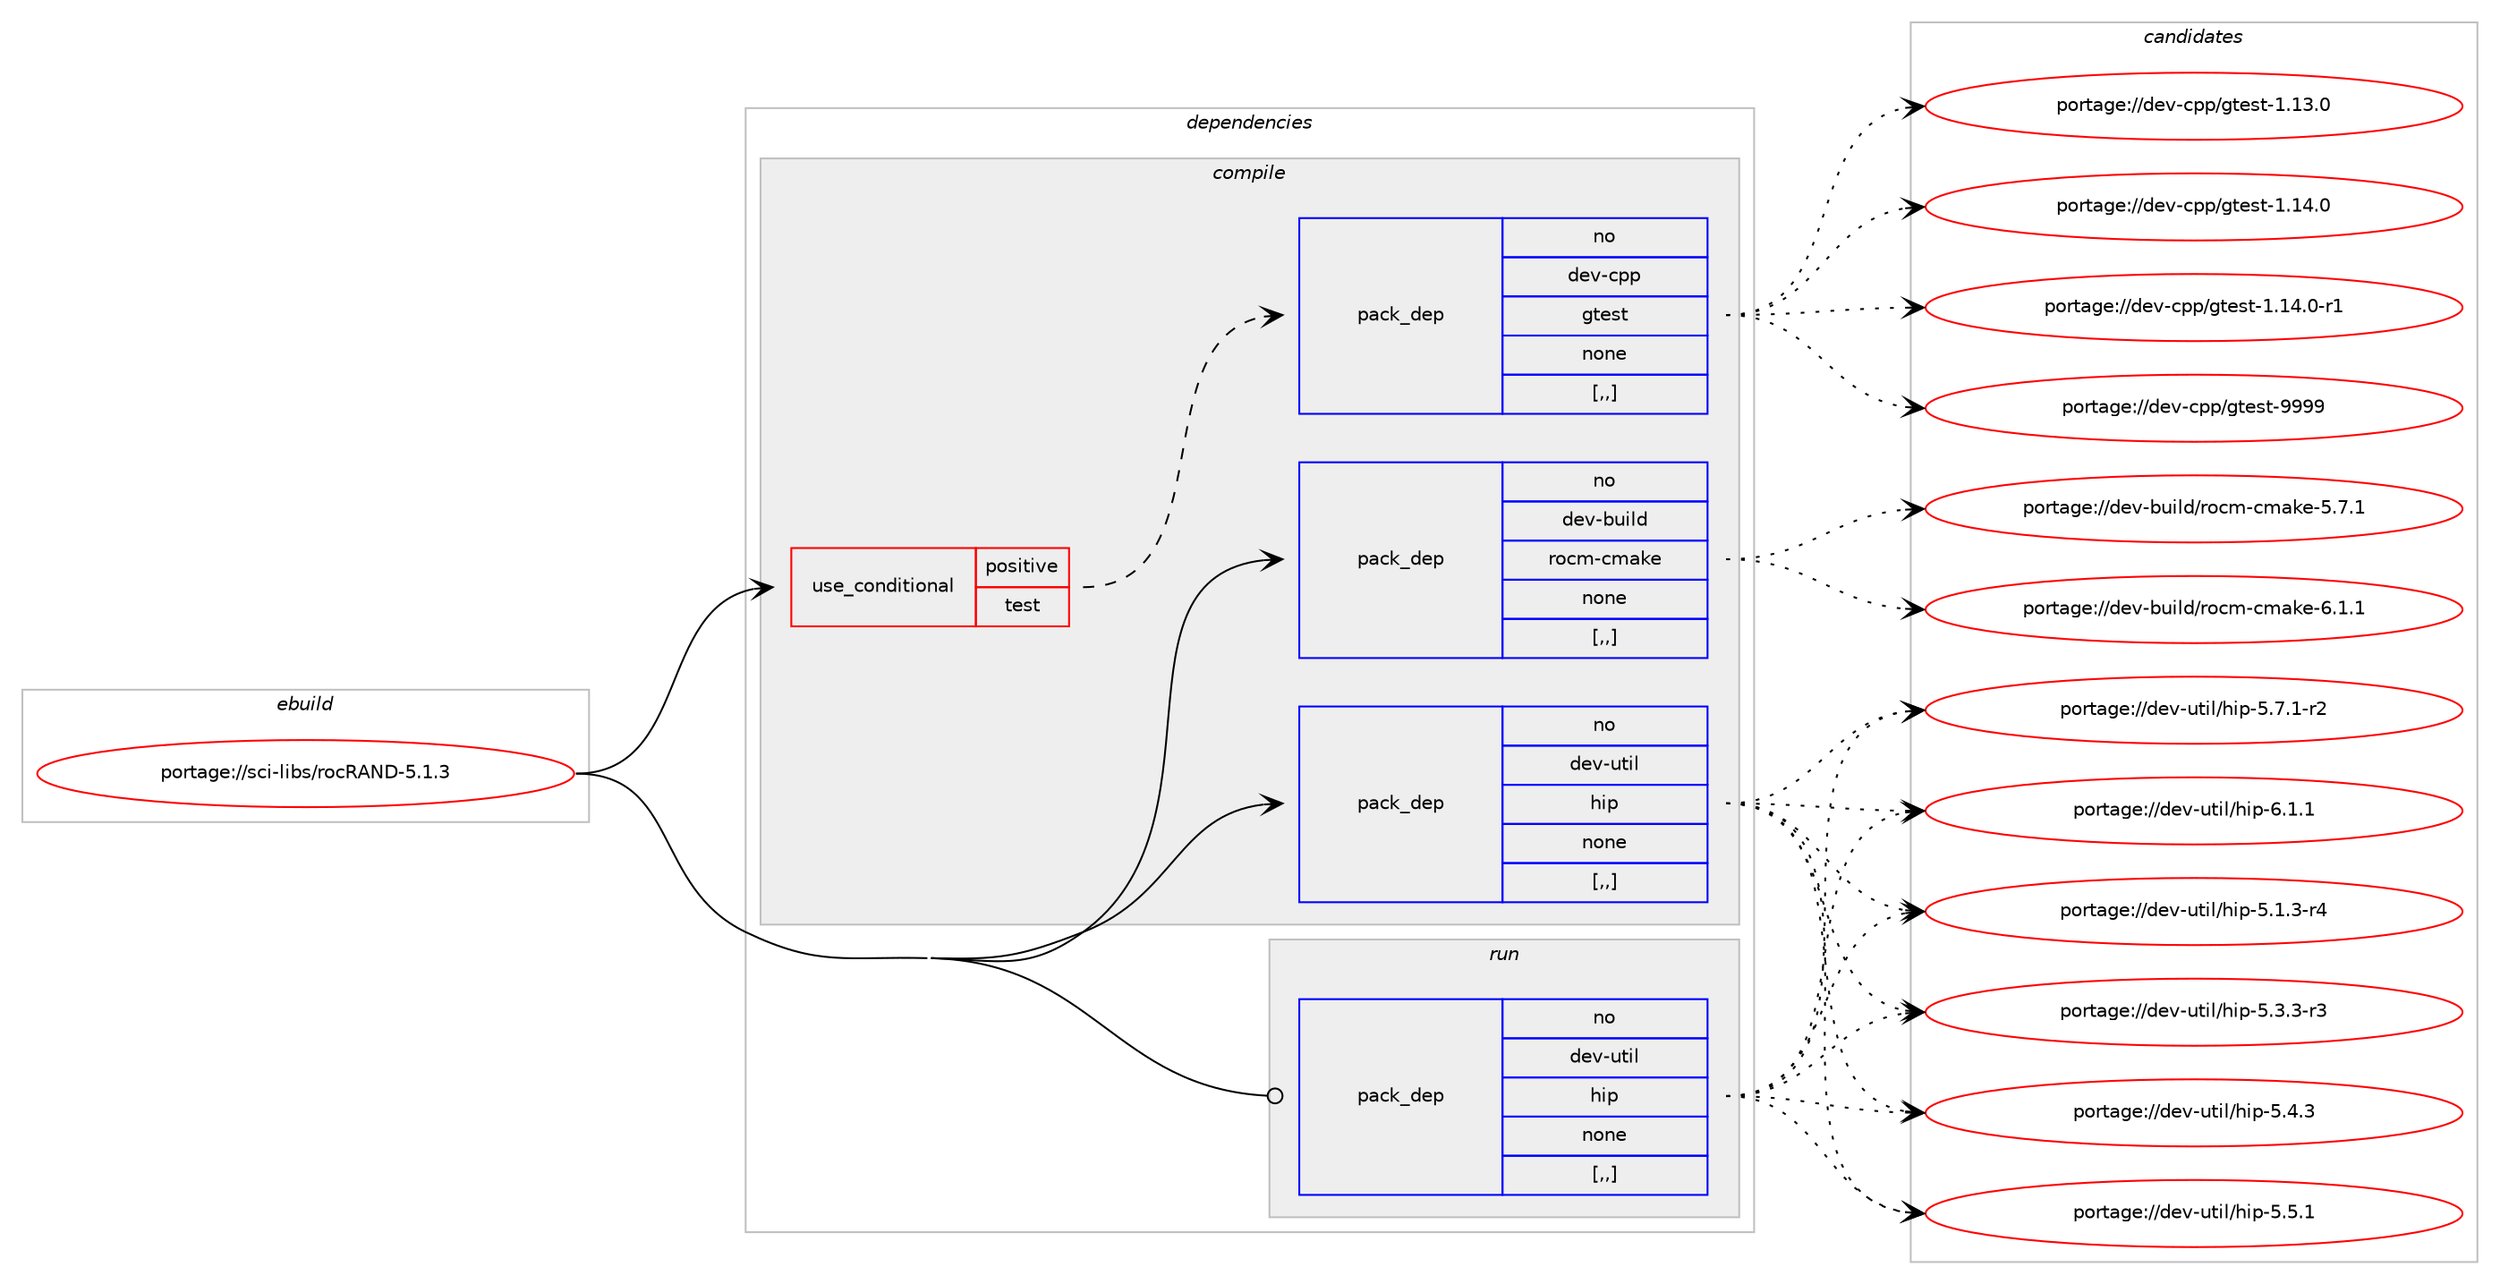 digraph prolog {

# *************
# Graph options
# *************

newrank=true;
concentrate=true;
compound=true;
graph [rankdir=LR,fontname=Helvetica,fontsize=10,ranksep=1.5];#, ranksep=2.5, nodesep=0.2];
edge  [arrowhead=vee];
node  [fontname=Helvetica,fontsize=10];

# **********
# The ebuild
# **********

subgraph cluster_leftcol {
color=gray;
rank=same;
label=<<i>ebuild</i>>;
id [label="portage://sci-libs/rocRAND-5.1.3", color=red, width=4, href="../sci-libs/rocRAND-5.1.3.svg"];
}

# ****************
# The dependencies
# ****************

subgraph cluster_midcol {
color=gray;
label=<<i>dependencies</i>>;
subgraph cluster_compile {
fillcolor="#eeeeee";
style=filled;
label=<<i>compile</i>>;
subgraph cond104746 {
dependency395785 [label=<<TABLE BORDER="0" CELLBORDER="1" CELLSPACING="0" CELLPADDING="4"><TR><TD ROWSPAN="3" CELLPADDING="10">use_conditional</TD></TR><TR><TD>positive</TD></TR><TR><TD>test</TD></TR></TABLE>>, shape=none, color=red];
subgraph pack288232 {
dependency395786 [label=<<TABLE BORDER="0" CELLBORDER="1" CELLSPACING="0" CELLPADDING="4" WIDTH="220"><TR><TD ROWSPAN="6" CELLPADDING="30">pack_dep</TD></TR><TR><TD WIDTH="110">no</TD></TR><TR><TD>dev-cpp</TD></TR><TR><TD>gtest</TD></TR><TR><TD>none</TD></TR><TR><TD>[,,]</TD></TR></TABLE>>, shape=none, color=blue];
}
dependency395785:e -> dependency395786:w [weight=20,style="dashed",arrowhead="vee"];
}
id:e -> dependency395785:w [weight=20,style="solid",arrowhead="vee"];
subgraph pack288233 {
dependency395787 [label=<<TABLE BORDER="0" CELLBORDER="1" CELLSPACING="0" CELLPADDING="4" WIDTH="220"><TR><TD ROWSPAN="6" CELLPADDING="30">pack_dep</TD></TR><TR><TD WIDTH="110">no</TD></TR><TR><TD>dev-build</TD></TR><TR><TD>rocm-cmake</TD></TR><TR><TD>none</TD></TR><TR><TD>[,,]</TD></TR></TABLE>>, shape=none, color=blue];
}
id:e -> dependency395787:w [weight=20,style="solid",arrowhead="vee"];
subgraph pack288234 {
dependency395788 [label=<<TABLE BORDER="0" CELLBORDER="1" CELLSPACING="0" CELLPADDING="4" WIDTH="220"><TR><TD ROWSPAN="6" CELLPADDING="30">pack_dep</TD></TR><TR><TD WIDTH="110">no</TD></TR><TR><TD>dev-util</TD></TR><TR><TD>hip</TD></TR><TR><TD>none</TD></TR><TR><TD>[,,]</TD></TR></TABLE>>, shape=none, color=blue];
}
id:e -> dependency395788:w [weight=20,style="solid",arrowhead="vee"];
}
subgraph cluster_compileandrun {
fillcolor="#eeeeee";
style=filled;
label=<<i>compile and run</i>>;
}
subgraph cluster_run {
fillcolor="#eeeeee";
style=filled;
label=<<i>run</i>>;
subgraph pack288235 {
dependency395789 [label=<<TABLE BORDER="0" CELLBORDER="1" CELLSPACING="0" CELLPADDING="4" WIDTH="220"><TR><TD ROWSPAN="6" CELLPADDING="30">pack_dep</TD></TR><TR><TD WIDTH="110">no</TD></TR><TR><TD>dev-util</TD></TR><TR><TD>hip</TD></TR><TR><TD>none</TD></TR><TR><TD>[,,]</TD></TR></TABLE>>, shape=none, color=blue];
}
id:e -> dependency395789:w [weight=20,style="solid",arrowhead="odot"];
}
}

# **************
# The candidates
# **************

subgraph cluster_choices {
rank=same;
color=gray;
label=<<i>candidates</i>>;

subgraph choice288232 {
color=black;
nodesep=1;
choice10010111845991121124710311610111511645494649514648 [label="portage://dev-cpp/gtest-1.13.0", color=red, width=4,href="../dev-cpp/gtest-1.13.0.svg"];
choice10010111845991121124710311610111511645494649524648 [label="portage://dev-cpp/gtest-1.14.0", color=red, width=4,href="../dev-cpp/gtest-1.14.0.svg"];
choice100101118459911211247103116101115116454946495246484511449 [label="portage://dev-cpp/gtest-1.14.0-r1", color=red, width=4,href="../dev-cpp/gtest-1.14.0-r1.svg"];
choice1001011184599112112471031161011151164557575757 [label="portage://dev-cpp/gtest-9999", color=red, width=4,href="../dev-cpp/gtest-9999.svg"];
dependency395786:e -> choice10010111845991121124710311610111511645494649514648:w [style=dotted,weight="100"];
dependency395786:e -> choice10010111845991121124710311610111511645494649524648:w [style=dotted,weight="100"];
dependency395786:e -> choice100101118459911211247103116101115116454946495246484511449:w [style=dotted,weight="100"];
dependency395786:e -> choice1001011184599112112471031161011151164557575757:w [style=dotted,weight="100"];
}
subgraph choice288233 {
color=black;
nodesep=1;
choice10010111845981171051081004711411199109459910997107101455346554649 [label="portage://dev-build/rocm-cmake-5.7.1", color=red, width=4,href="../dev-build/rocm-cmake-5.7.1.svg"];
choice10010111845981171051081004711411199109459910997107101455446494649 [label="portage://dev-build/rocm-cmake-6.1.1", color=red, width=4,href="../dev-build/rocm-cmake-6.1.1.svg"];
dependency395787:e -> choice10010111845981171051081004711411199109459910997107101455346554649:w [style=dotted,weight="100"];
dependency395787:e -> choice10010111845981171051081004711411199109459910997107101455446494649:w [style=dotted,weight="100"];
}
subgraph choice288234 {
color=black;
nodesep=1;
choice10010111845117116105108471041051124553464946514511452 [label="portage://dev-util/hip-5.1.3-r4", color=red, width=4,href="../dev-util/hip-5.1.3-r4.svg"];
choice10010111845117116105108471041051124553465146514511451 [label="portage://dev-util/hip-5.3.3-r3", color=red, width=4,href="../dev-util/hip-5.3.3-r3.svg"];
choice1001011184511711610510847104105112455346524651 [label="portage://dev-util/hip-5.4.3", color=red, width=4,href="../dev-util/hip-5.4.3.svg"];
choice1001011184511711610510847104105112455346534649 [label="portage://dev-util/hip-5.5.1", color=red, width=4,href="../dev-util/hip-5.5.1.svg"];
choice10010111845117116105108471041051124553465546494511450 [label="portage://dev-util/hip-5.7.1-r2", color=red, width=4,href="../dev-util/hip-5.7.1-r2.svg"];
choice1001011184511711610510847104105112455446494649 [label="portage://dev-util/hip-6.1.1", color=red, width=4,href="../dev-util/hip-6.1.1.svg"];
dependency395788:e -> choice10010111845117116105108471041051124553464946514511452:w [style=dotted,weight="100"];
dependency395788:e -> choice10010111845117116105108471041051124553465146514511451:w [style=dotted,weight="100"];
dependency395788:e -> choice1001011184511711610510847104105112455346524651:w [style=dotted,weight="100"];
dependency395788:e -> choice1001011184511711610510847104105112455346534649:w [style=dotted,weight="100"];
dependency395788:e -> choice10010111845117116105108471041051124553465546494511450:w [style=dotted,weight="100"];
dependency395788:e -> choice1001011184511711610510847104105112455446494649:w [style=dotted,weight="100"];
}
subgraph choice288235 {
color=black;
nodesep=1;
choice10010111845117116105108471041051124553464946514511452 [label="portage://dev-util/hip-5.1.3-r4", color=red, width=4,href="../dev-util/hip-5.1.3-r4.svg"];
choice10010111845117116105108471041051124553465146514511451 [label="portage://dev-util/hip-5.3.3-r3", color=red, width=4,href="../dev-util/hip-5.3.3-r3.svg"];
choice1001011184511711610510847104105112455346524651 [label="portage://dev-util/hip-5.4.3", color=red, width=4,href="../dev-util/hip-5.4.3.svg"];
choice1001011184511711610510847104105112455346534649 [label="portage://dev-util/hip-5.5.1", color=red, width=4,href="../dev-util/hip-5.5.1.svg"];
choice10010111845117116105108471041051124553465546494511450 [label="portage://dev-util/hip-5.7.1-r2", color=red, width=4,href="../dev-util/hip-5.7.1-r2.svg"];
choice1001011184511711610510847104105112455446494649 [label="portage://dev-util/hip-6.1.1", color=red, width=4,href="../dev-util/hip-6.1.1.svg"];
dependency395789:e -> choice10010111845117116105108471041051124553464946514511452:w [style=dotted,weight="100"];
dependency395789:e -> choice10010111845117116105108471041051124553465146514511451:w [style=dotted,weight="100"];
dependency395789:e -> choice1001011184511711610510847104105112455346524651:w [style=dotted,weight="100"];
dependency395789:e -> choice1001011184511711610510847104105112455346534649:w [style=dotted,weight="100"];
dependency395789:e -> choice10010111845117116105108471041051124553465546494511450:w [style=dotted,weight="100"];
dependency395789:e -> choice1001011184511711610510847104105112455446494649:w [style=dotted,weight="100"];
}
}

}
